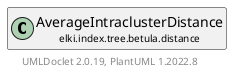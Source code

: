 @startuml
    remove .*\.(Instance|Par|Parameterizer|Factory)$
    set namespaceSeparator none
    hide empty fields
    hide empty methods

    class "<size:14>AverageIntraclusterDistance.Par\n<size:10>elki.index.tree.betula.distance" as elki.index.tree.betula.distance.AverageIntraclusterDistance.Par [[AverageIntraclusterDistance.Par.html]] {
        +make(): AverageIntraclusterDistance
    }

    interface "<size:14>Parameterizer\n<size:10>elki.utilities.optionhandling" as elki.utilities.optionhandling.Parameterizer [[../../../../utilities/optionhandling/Parameterizer.html]] {
        {abstract} +make(): Object
    }
    class "<size:14>AverageIntraclusterDistance\n<size:10>elki.index.tree.betula.distance" as elki.index.tree.betula.distance.AverageIntraclusterDistance [[AverageIntraclusterDistance.html]]

    elki.utilities.optionhandling.Parameterizer <|.. elki.index.tree.betula.distance.AverageIntraclusterDistance.Par
    elki.index.tree.betula.distance.AverageIntraclusterDistance +-- elki.index.tree.betula.distance.AverageIntraclusterDistance.Par

    center footer UMLDoclet 2.0.19, PlantUML 1.2022.8
@enduml
